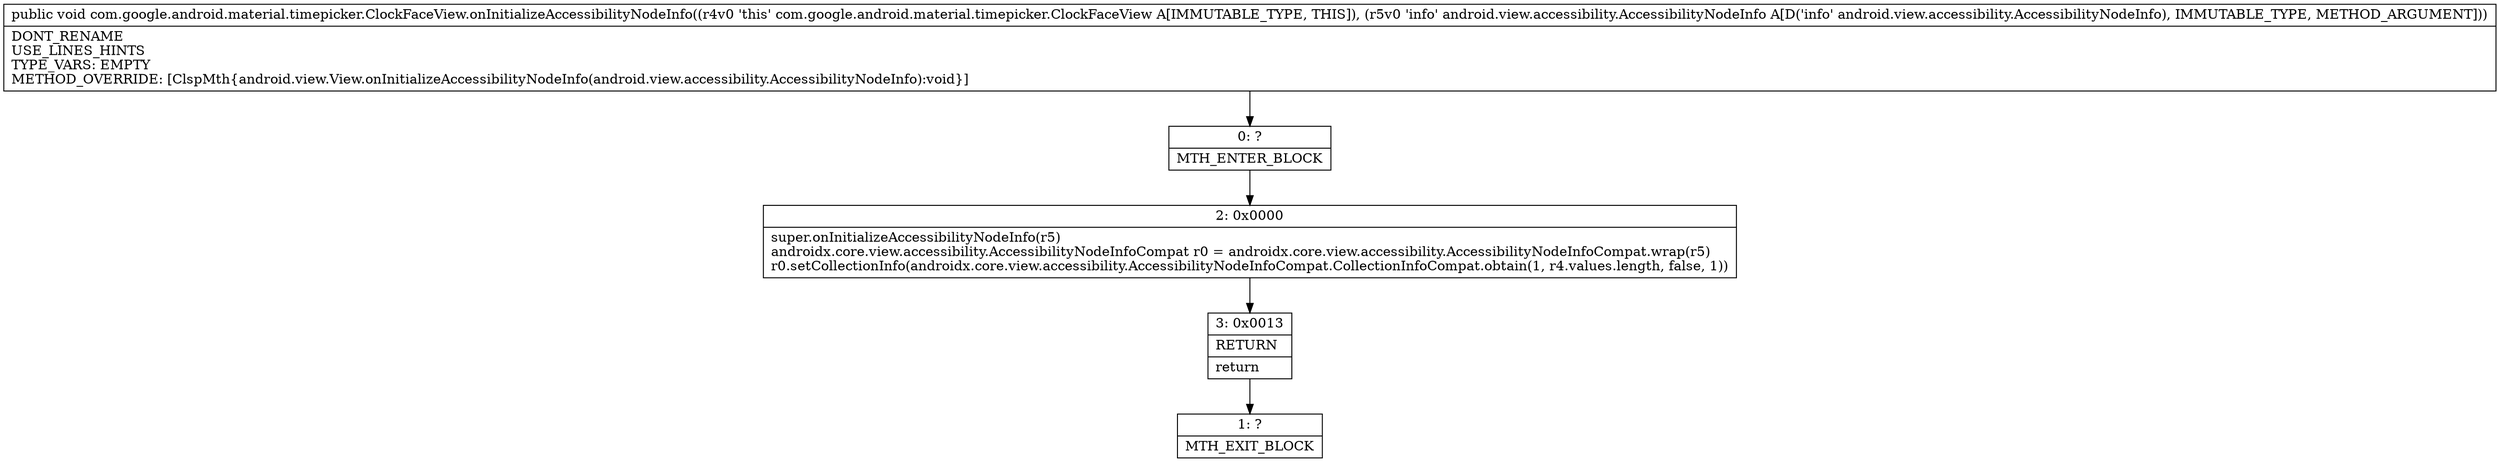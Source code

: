 digraph "CFG forcom.google.android.material.timepicker.ClockFaceView.onInitializeAccessibilityNodeInfo(Landroid\/view\/accessibility\/AccessibilityNodeInfo;)V" {
Node_0 [shape=record,label="{0\:\ ?|MTH_ENTER_BLOCK\l}"];
Node_2 [shape=record,label="{2\:\ 0x0000|super.onInitializeAccessibilityNodeInfo(r5)\landroidx.core.view.accessibility.AccessibilityNodeInfoCompat r0 = androidx.core.view.accessibility.AccessibilityNodeInfoCompat.wrap(r5)\lr0.setCollectionInfo(androidx.core.view.accessibility.AccessibilityNodeInfoCompat.CollectionInfoCompat.obtain(1, r4.values.length, false, 1))\l}"];
Node_3 [shape=record,label="{3\:\ 0x0013|RETURN\l|return\l}"];
Node_1 [shape=record,label="{1\:\ ?|MTH_EXIT_BLOCK\l}"];
MethodNode[shape=record,label="{public void com.google.android.material.timepicker.ClockFaceView.onInitializeAccessibilityNodeInfo((r4v0 'this' com.google.android.material.timepicker.ClockFaceView A[IMMUTABLE_TYPE, THIS]), (r5v0 'info' android.view.accessibility.AccessibilityNodeInfo A[D('info' android.view.accessibility.AccessibilityNodeInfo), IMMUTABLE_TYPE, METHOD_ARGUMENT]))  | DONT_RENAME\lUSE_LINES_HINTS\lTYPE_VARS: EMPTY\lMETHOD_OVERRIDE: [ClspMth\{android.view.View.onInitializeAccessibilityNodeInfo(android.view.accessibility.AccessibilityNodeInfo):void\}]\l}"];
MethodNode -> Node_0;Node_0 -> Node_2;
Node_2 -> Node_3;
Node_3 -> Node_1;
}

